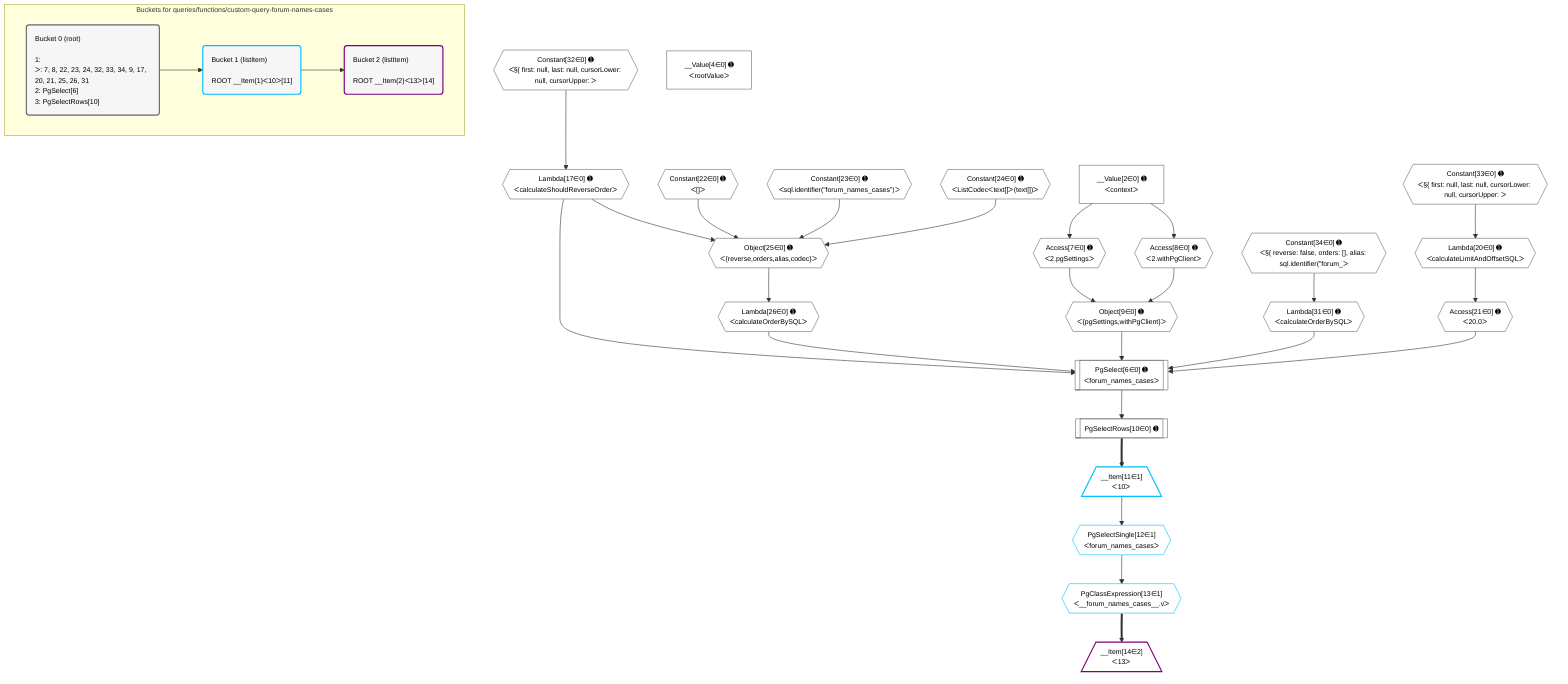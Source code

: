 %%{init: {'themeVariables': { 'fontSize': '12px'}}}%%
graph TD
    classDef path fill:#eee,stroke:#000,color:#000
    classDef plan fill:#fff,stroke-width:1px,color:#000
    classDef itemplan fill:#fff,stroke-width:2px,color:#000
    classDef unbatchedplan fill:#dff,stroke-width:1px,color:#000
    classDef sideeffectplan fill:#fcc,stroke-width:2px,color:#000
    classDef bucket fill:#f6f6f6,color:#000,stroke-width:2px,text-align:left


    %% plan dependencies
    PgSelect6[["PgSelect[6∈0] ➊<br />ᐸforum_names_casesᐳ"]]:::plan
    Object9{{"Object[9∈0] ➊<br />ᐸ{pgSettings,withPgClient}ᐳ"}}:::plan
    Lambda17{{"Lambda[17∈0] ➊<br />ᐸcalculateShouldReverseOrderᐳ"}}:::plan
    Access21{{"Access[21∈0] ➊<br />ᐸ20.0ᐳ"}}:::plan
    Lambda26{{"Lambda[26∈0] ➊<br />ᐸcalculateOrderBySQLᐳ"}}:::plan
    Lambda31{{"Lambda[31∈0] ➊<br />ᐸcalculateOrderBySQLᐳ"}}:::plan
    Object9 & Lambda17 & Access21 & Lambda26 & Lambda31 --> PgSelect6
    Object25{{"Object[25∈0] ➊<br />ᐸ{reverse,orders,alias,codec}ᐳ"}}:::plan
    Constant22{{"Constant[22∈0] ➊<br />ᐸ[]ᐳ"}}:::plan
    Constant23{{"Constant[23∈0] ➊<br />ᐸsql.identifier(”forum_names_cases”)ᐳ"}}:::plan
    Constant24{{"Constant[24∈0] ➊<br />ᐸListCodecᐸtext[]ᐳ(text[])ᐳ"}}:::plan
    Lambda17 & Constant22 & Constant23 & Constant24 --> Object25
    Access7{{"Access[7∈0] ➊<br />ᐸ2.pgSettingsᐳ"}}:::plan
    Access8{{"Access[8∈0] ➊<br />ᐸ2.withPgClientᐳ"}}:::plan
    Access7 & Access8 --> Object9
    __Value2["__Value[2∈0] ➊<br />ᐸcontextᐳ"]:::plan
    __Value2 --> Access7
    __Value2 --> Access8
    PgSelectRows10[["PgSelectRows[10∈0] ➊"]]:::plan
    PgSelect6 --> PgSelectRows10
    Constant32{{"Constant[32∈0] ➊<br />ᐸ§{ first: null, last: null, cursorLower: null, cursorUpper: ᐳ"}}:::plan
    Constant32 --> Lambda17
    Lambda20{{"Lambda[20∈0] ➊<br />ᐸcalculateLimitAndOffsetSQLᐳ"}}:::plan
    Constant33{{"Constant[33∈0] ➊<br />ᐸ§{ first: null, last: null, cursorLower: null, cursorUpper: ᐳ"}}:::plan
    Constant33 --> Lambda20
    Lambda20 --> Access21
    Object25 --> Lambda26
    Constant34{{"Constant[34∈0] ➊<br />ᐸ§{ reverse: false, orders: [], alias: sql.identifier(”forum_ᐳ"}}:::plan
    Constant34 --> Lambda31
    __Value4["__Value[4∈0] ➊<br />ᐸrootValueᐳ"]:::plan
    __Item11[/"__Item[11∈1]<br />ᐸ10ᐳ"\]:::itemplan
    PgSelectRows10 ==> __Item11
    PgSelectSingle12{{"PgSelectSingle[12∈1]<br />ᐸforum_names_casesᐳ"}}:::plan
    __Item11 --> PgSelectSingle12
    PgClassExpression13{{"PgClassExpression[13∈1]<br />ᐸ__forum_names_cases__.vᐳ"}}:::plan
    PgSelectSingle12 --> PgClassExpression13
    __Item14[/"__Item[14∈2]<br />ᐸ13ᐳ"\]:::itemplan
    PgClassExpression13 ==> __Item14

    %% define steps

    subgraph "Buckets for queries/functions/custom-query-forum-names-cases"
    Bucket0("Bucket 0 (root)<br /><br />1: <br />ᐳ: 7, 8, 22, 23, 24, 32, 33, 34, 9, 17, 20, 21, 25, 26, 31<br />2: PgSelect[6]<br />3: PgSelectRows[10]"):::bucket
    classDef bucket0 stroke:#696969
    class Bucket0,__Value2,__Value4,PgSelect6,Access7,Access8,Object9,PgSelectRows10,Lambda17,Lambda20,Access21,Constant22,Constant23,Constant24,Object25,Lambda26,Lambda31,Constant32,Constant33,Constant34 bucket0
    Bucket1("Bucket 1 (listItem)<br /><br />ROOT __Item{1}ᐸ10ᐳ[11]"):::bucket
    classDef bucket1 stroke:#00bfff
    class Bucket1,__Item11,PgSelectSingle12,PgClassExpression13 bucket1
    Bucket2("Bucket 2 (listItem)<br /><br />ROOT __Item{2}ᐸ13ᐳ[14]"):::bucket
    classDef bucket2 stroke:#7f007f
    class Bucket2,__Item14 bucket2
    Bucket0 --> Bucket1
    Bucket1 --> Bucket2
    end